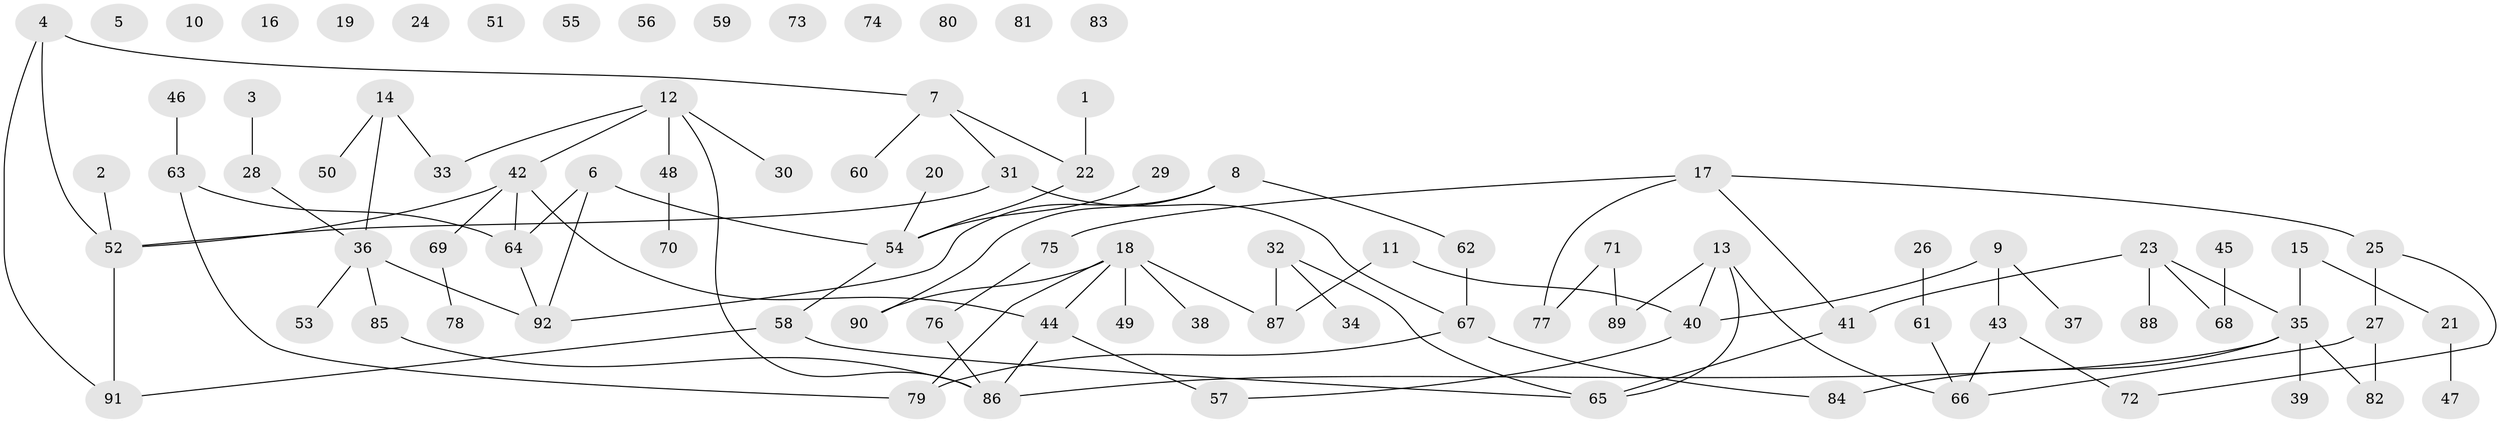 // coarse degree distribution, {1: 0.34782608695652173, 0: 0.30434782608695654, 8: 0.021739130434782608, 7: 0.06521739130434782, 3: 0.08695652173913043, 5: 0.021739130434782608, 2: 0.10869565217391304, 4: 0.021739130434782608, 6: 0.021739130434782608}
// Generated by graph-tools (version 1.1) at 2025/42/03/04/25 21:42:38]
// undirected, 92 vertices, 100 edges
graph export_dot {
graph [start="1"]
  node [color=gray90,style=filled];
  1;
  2;
  3;
  4;
  5;
  6;
  7;
  8;
  9;
  10;
  11;
  12;
  13;
  14;
  15;
  16;
  17;
  18;
  19;
  20;
  21;
  22;
  23;
  24;
  25;
  26;
  27;
  28;
  29;
  30;
  31;
  32;
  33;
  34;
  35;
  36;
  37;
  38;
  39;
  40;
  41;
  42;
  43;
  44;
  45;
  46;
  47;
  48;
  49;
  50;
  51;
  52;
  53;
  54;
  55;
  56;
  57;
  58;
  59;
  60;
  61;
  62;
  63;
  64;
  65;
  66;
  67;
  68;
  69;
  70;
  71;
  72;
  73;
  74;
  75;
  76;
  77;
  78;
  79;
  80;
  81;
  82;
  83;
  84;
  85;
  86;
  87;
  88;
  89;
  90;
  91;
  92;
  1 -- 22;
  2 -- 52;
  3 -- 28;
  4 -- 7;
  4 -- 52;
  4 -- 91;
  6 -- 54;
  6 -- 64;
  6 -- 92;
  7 -- 22;
  7 -- 31;
  7 -- 60;
  8 -- 62;
  8 -- 90;
  8 -- 92;
  9 -- 37;
  9 -- 40;
  9 -- 43;
  11 -- 40;
  11 -- 87;
  12 -- 30;
  12 -- 33;
  12 -- 42;
  12 -- 48;
  12 -- 86;
  13 -- 40;
  13 -- 65;
  13 -- 66;
  13 -- 89;
  14 -- 33;
  14 -- 36;
  14 -- 50;
  15 -- 21;
  15 -- 35;
  17 -- 25;
  17 -- 41;
  17 -- 75;
  17 -- 77;
  18 -- 38;
  18 -- 44;
  18 -- 49;
  18 -- 79;
  18 -- 87;
  18 -- 90;
  20 -- 54;
  21 -- 47;
  22 -- 54;
  23 -- 35;
  23 -- 41;
  23 -- 68;
  23 -- 88;
  25 -- 27;
  25 -- 72;
  26 -- 61;
  27 -- 66;
  27 -- 82;
  28 -- 36;
  29 -- 54;
  31 -- 52;
  31 -- 67;
  32 -- 34;
  32 -- 65;
  32 -- 87;
  35 -- 39;
  35 -- 82;
  35 -- 84;
  35 -- 86;
  36 -- 53;
  36 -- 85;
  36 -- 92;
  40 -- 57;
  41 -- 65;
  42 -- 44;
  42 -- 52;
  42 -- 64;
  42 -- 69;
  43 -- 66;
  43 -- 72;
  44 -- 57;
  44 -- 86;
  45 -- 68;
  46 -- 63;
  48 -- 70;
  52 -- 91;
  54 -- 58;
  58 -- 65;
  58 -- 91;
  61 -- 66;
  62 -- 67;
  63 -- 64;
  63 -- 79;
  64 -- 92;
  67 -- 79;
  67 -- 84;
  69 -- 78;
  71 -- 77;
  71 -- 89;
  75 -- 76;
  76 -- 86;
  85 -- 86;
}
